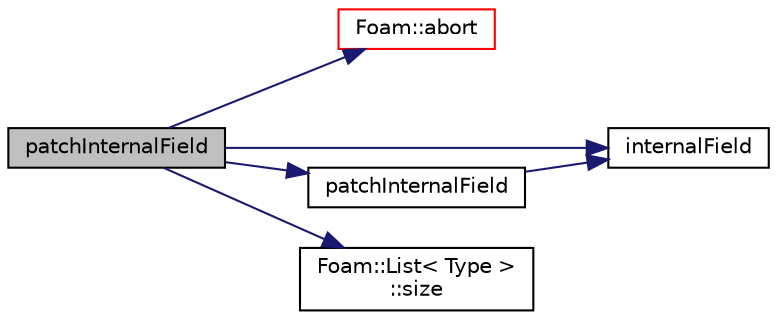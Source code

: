 digraph "patchInternalField"
{
  bgcolor="transparent";
  edge [fontname="Helvetica",fontsize="10",labelfontname="Helvetica",labelfontsize="10"];
  node [fontname="Helvetica",fontsize="10",shape=record];
  rankdir="LR";
  Node1 [label="patchInternalField",height=0.2,width=0.4,color="black", fillcolor="grey75", style="filled", fontcolor="black"];
  Node1 -> Node2 [color="midnightblue",fontsize="10",style="solid",fontname="Helvetica"];
  Node2 [label="Foam::abort",height=0.2,width=0.4,color="red",URL="$a10958.html#a447107a607d03e417307c203fa5fb44b"];
  Node1 -> Node3 [color="midnightblue",fontsize="10",style="solid",fontname="Helvetica"];
  Node3 [label="internalField",height=0.2,width=0.4,color="black",URL="$a05197.html#a8ebe4b4fc9818c2626b9c98a7ef1a16a"];
  Node1 -> Node4 [color="midnightblue",fontsize="10",style="solid",fontname="Helvetica"];
  Node4 [label="patchInternalField",height=0.2,width=0.4,color="black",URL="$a01926.html#a7297309ea242a9e6c0ace823006bfb2e",tooltip="Return field created from appropriate internal field values. "];
  Node4 -> Node3 [color="midnightblue",fontsize="10",style="solid",fontname="Helvetica"];
  Node1 -> Node5 [color="midnightblue",fontsize="10",style="solid",fontname="Helvetica"];
  Node5 [label="Foam::List\< Type \>\l::size",height=0.2,width=0.4,color="black",URL="$a01387.html#a8a5f6fa29bd4b500caf186f60245b384",tooltip="Override size to be inconsistent with allocated storage. "];
}
